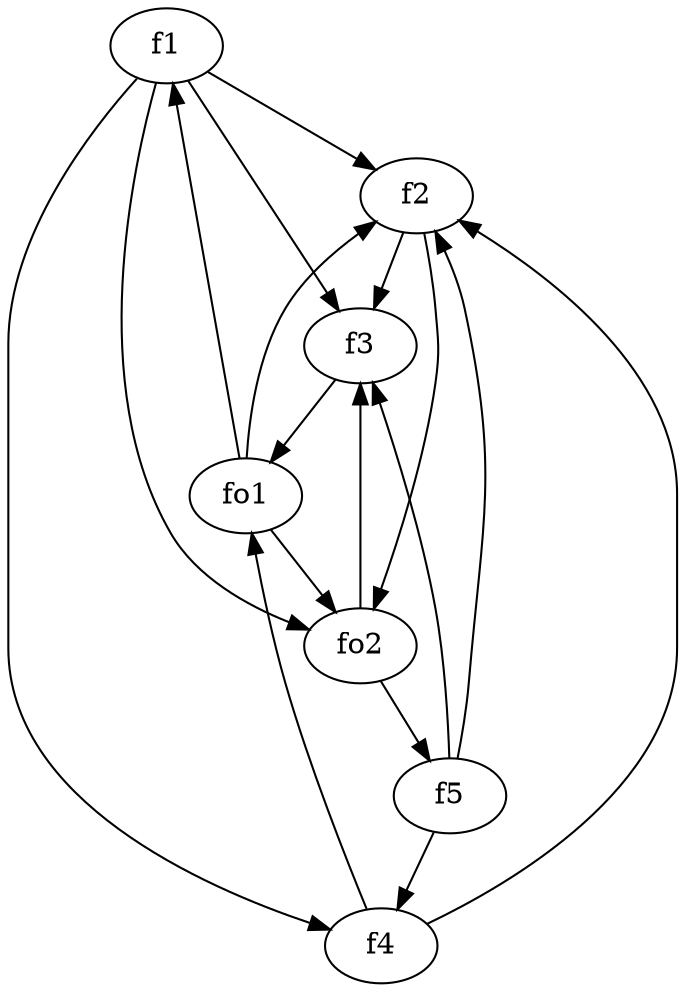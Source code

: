 strict digraph  {
f1;
f2;
f3;
f4;
f5;
fo1;
fo2;
f1 -> f2  [weight=2];
f1 -> f3  [weight=2];
f1 -> fo2  [weight=2];
f1 -> f4  [weight=2];
f2 -> fo2  [weight=2];
f2 -> f3  [weight=2];
f3 -> fo1  [weight=2];
f4 -> fo1  [weight=2];
f4 -> f2  [weight=2];
f5 -> f3  [weight=2];
f5 -> f4  [weight=2];
f5 -> f2  [weight=2];
fo1 -> f2  [weight=2];
fo1 -> fo2  [weight=2];
fo1 -> f1  [weight=2];
fo2 -> f3  [weight=2];
fo2 -> f5  [weight=2];
}
